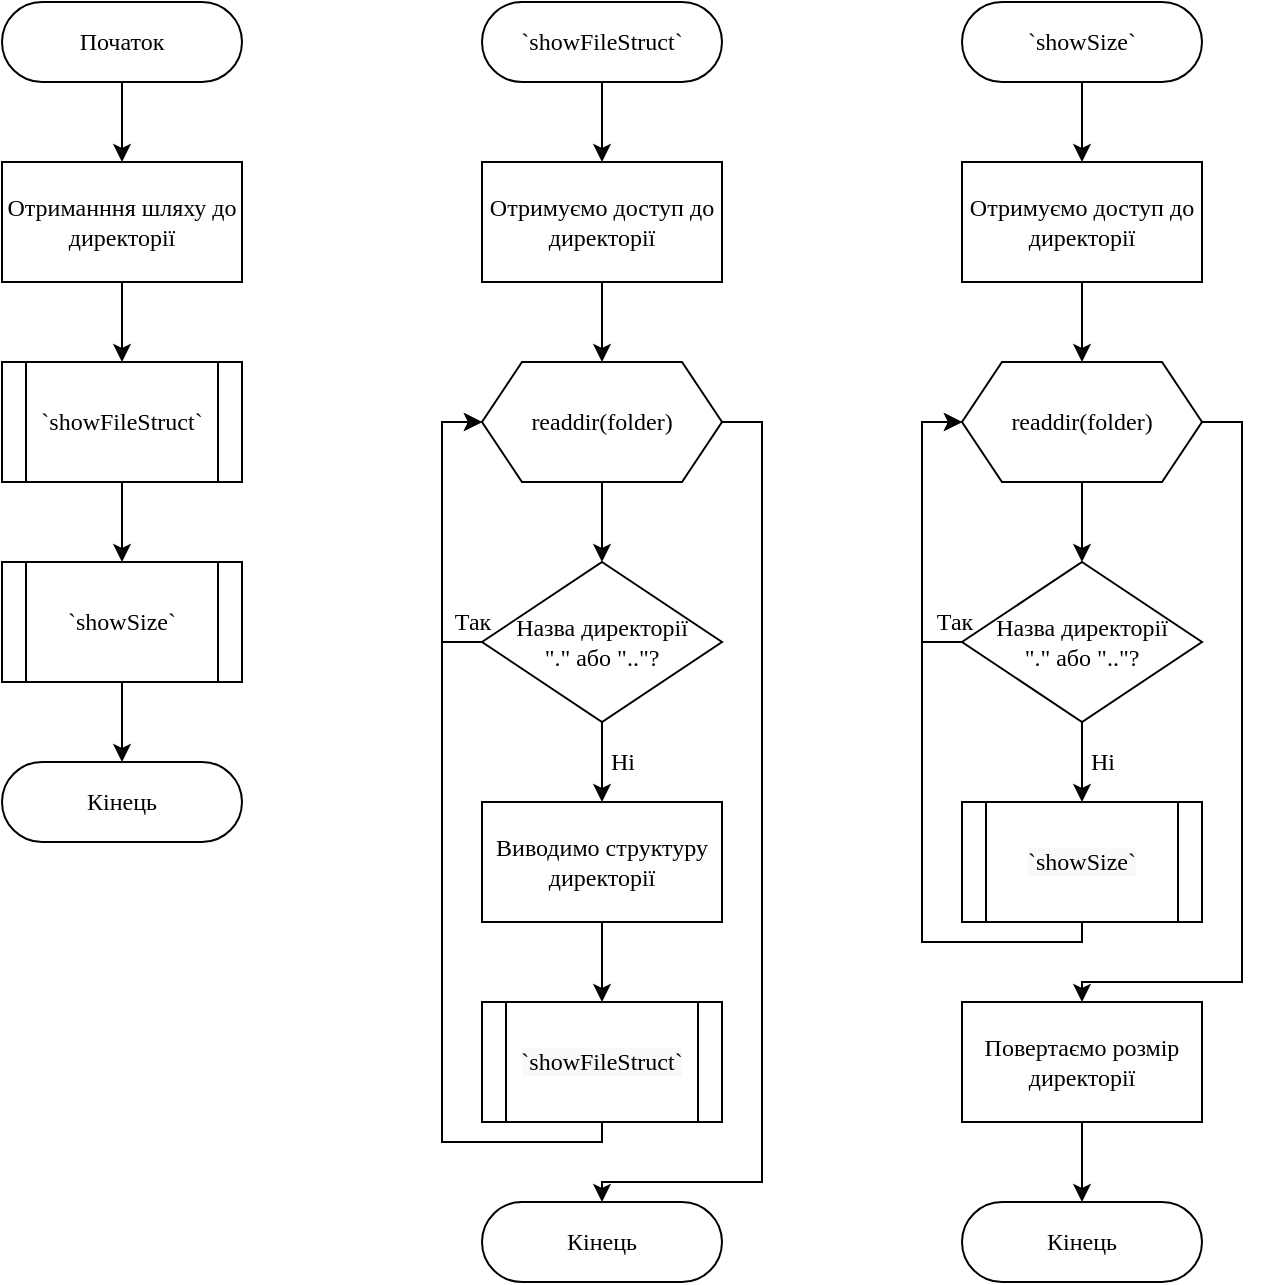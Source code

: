 <mxfile version="14.4.3" type="device"><diagram id="C5RBs43oDa-KdzZeNtuy" name="Page-1"><mxGraphModel dx="383" dy="711" grid="1" gridSize="10" guides="1" tooltips="1" connect="1" arrows="1" fold="1" page="1" pageScale="1" pageWidth="827" pageHeight="1169" math="0" shadow="0"><root><mxCell id="WIyWlLk6GJQsqaUBKTNV-0"/><mxCell id="WIyWlLk6GJQsqaUBKTNV-1" parent="WIyWlLk6GJQsqaUBKTNV-0"/><mxCell id="ircr69fYHfESMOxD9btS-7" style="edgeStyle=orthogonalEdgeStyle;rounded=0;orthogonalLoop=1;jettySize=auto;html=1;exitX=0.5;exitY=1;exitDx=0;exitDy=0;entryX=0.5;entryY=0;entryDx=0;entryDy=0;fontFamily=Times New Roman;fontSize=12;labelBackgroundColor=none;" edge="1" parent="WIyWlLk6GJQsqaUBKTNV-1" source="ircr69fYHfESMOxD9btS-0" target="ircr69fYHfESMOxD9btS-3"><mxGeometry relative="1" as="geometry"/></mxCell><mxCell id="ircr69fYHfESMOxD9btS-0" value="Початок" style="rounded=1;whiteSpace=wrap;html=1;arcSize=50;fontFamily=Times New Roman;fontSize=12;labelBackgroundColor=none;" vertex="1" parent="WIyWlLk6GJQsqaUBKTNV-1"><mxGeometry x="80" y="40" width="120" height="40" as="geometry"/></mxCell><mxCell id="ircr69fYHfESMOxD9btS-29" value="" style="edgeStyle=orthogonalEdgeStyle;rounded=0;orthogonalLoop=1;jettySize=auto;html=1;labelBackgroundColor=none;fontFamily=Times New Roman;fontSize=12;fontColor=#000000;" edge="1" parent="WIyWlLk6GJQsqaUBKTNV-1" source="ircr69fYHfESMOxD9btS-1" target="ircr69fYHfESMOxD9btS-11"><mxGeometry relative="1" as="geometry"/></mxCell><mxCell id="ircr69fYHfESMOxD9btS-1" value="&lt;span style=&quot;font-family: &amp;#34;times new roman&amp;#34;&quot;&gt;`&lt;/span&gt;&lt;span style=&quot;font-family: &amp;#34;times new roman&amp;#34;&quot;&gt;showFileStruct`&lt;/span&gt;" style="rounded=1;whiteSpace=wrap;html=1;arcSize=50;" vertex="1" parent="WIyWlLk6GJQsqaUBKTNV-1"><mxGeometry x="320" y="40" width="120" height="40" as="geometry"/></mxCell><mxCell id="ircr69fYHfESMOxD9btS-40" value="" style="edgeStyle=orthogonalEdgeStyle;rounded=0;orthogonalLoop=1;jettySize=auto;html=1;labelBackgroundColor=none;fontFamily=Times New Roman;fontSize=12;fontColor=#000000;" edge="1" parent="WIyWlLk6GJQsqaUBKTNV-1" source="ircr69fYHfESMOxD9btS-2" target="ircr69fYHfESMOxD9btS-24"><mxGeometry relative="1" as="geometry"/></mxCell><mxCell id="ircr69fYHfESMOxD9btS-2" value="&lt;span style=&quot;font-family: &amp;#34;times new roman&amp;#34;&quot;&gt;`&lt;/span&gt;&lt;span style=&quot;font-family: &amp;#34;times new roman&amp;#34;&quot;&gt;showSize`&lt;/span&gt;" style="rounded=1;whiteSpace=wrap;html=1;arcSize=50;" vertex="1" parent="WIyWlLk6GJQsqaUBKTNV-1"><mxGeometry x="560" y="40" width="120" height="40" as="geometry"/></mxCell><mxCell id="ircr69fYHfESMOxD9btS-8" value="" style="edgeStyle=orthogonalEdgeStyle;rounded=0;orthogonalLoop=1;jettySize=auto;html=1;fontFamily=Times New Roman;fontSize=12;labelBackgroundColor=none;" edge="1" parent="WIyWlLk6GJQsqaUBKTNV-1" source="ircr69fYHfESMOxD9btS-3" target="ircr69fYHfESMOxD9btS-4"><mxGeometry relative="1" as="geometry"/></mxCell><mxCell id="ircr69fYHfESMOxD9btS-3" value="Отриманння шляху до директорії" style="rounded=0;whiteSpace=wrap;html=1;fontFamily=Times New Roman;fontSize=12;labelBackgroundColor=none;" vertex="1" parent="WIyWlLk6GJQsqaUBKTNV-1"><mxGeometry x="80" y="120" width="120" height="60" as="geometry"/></mxCell><mxCell id="ircr69fYHfESMOxD9btS-9" value="" style="edgeStyle=orthogonalEdgeStyle;rounded=0;orthogonalLoop=1;jettySize=auto;html=1;fontFamily=Times New Roman;fontSize=12;labelBackgroundColor=none;" edge="1" parent="WIyWlLk6GJQsqaUBKTNV-1" source="ircr69fYHfESMOxD9btS-4" target="ircr69fYHfESMOxD9btS-5"><mxGeometry relative="1" as="geometry"/></mxCell><mxCell id="ircr69fYHfESMOxD9btS-4" value="`&lt;span style=&quot;font-size: 12px;&quot;&gt;showFileStruct`&lt;/span&gt;" style="shape=process;whiteSpace=wrap;html=1;backgroundOutline=1;fontFamily=Times New Roman;fontSize=12;labelBackgroundColor=none;" vertex="1" parent="WIyWlLk6GJQsqaUBKTNV-1"><mxGeometry x="80" y="220" width="120" height="60" as="geometry"/></mxCell><mxCell id="ircr69fYHfESMOxD9btS-10" value="" style="edgeStyle=orthogonalEdgeStyle;rounded=0;orthogonalLoop=1;jettySize=auto;html=1;fontFamily=Times New Roman;fontSize=12;labelBackgroundColor=none;" edge="1" parent="WIyWlLk6GJQsqaUBKTNV-1" source="ircr69fYHfESMOxD9btS-5" target="ircr69fYHfESMOxD9btS-6"><mxGeometry relative="1" as="geometry"/></mxCell><mxCell id="ircr69fYHfESMOxD9btS-5" value="`&lt;span style=&quot;font-size: 12px;&quot;&gt;showSize`&lt;/span&gt;" style="shape=process;whiteSpace=wrap;html=1;backgroundOutline=1;fontFamily=Times New Roman;fontSize=12;labelBackgroundColor=none;" vertex="1" parent="WIyWlLk6GJQsqaUBKTNV-1"><mxGeometry x="80" y="320" width="120" height="60" as="geometry"/></mxCell><mxCell id="ircr69fYHfESMOxD9btS-6" value="Кінець" style="rounded=1;whiteSpace=wrap;html=1;arcSize=50;fontFamily=Times New Roman;fontSize=12;labelBackgroundColor=none;" vertex="1" parent="WIyWlLk6GJQsqaUBKTNV-1"><mxGeometry x="80" y="420" width="120" height="40" as="geometry"/></mxCell><mxCell id="ircr69fYHfESMOxD9btS-30" value="" style="edgeStyle=orthogonalEdgeStyle;rounded=0;orthogonalLoop=1;jettySize=auto;html=1;labelBackgroundColor=none;fontFamily=Times New Roman;fontSize=12;fontColor=#000000;" edge="1" parent="WIyWlLk6GJQsqaUBKTNV-1" source="ircr69fYHfESMOxD9btS-11" target="ircr69fYHfESMOxD9btS-13"><mxGeometry relative="1" as="geometry"/></mxCell><mxCell id="ircr69fYHfESMOxD9btS-11" value="Отримуємо доступ до директорії" style="rounded=0;whiteSpace=wrap;html=1;labelBackgroundColor=none;fontFamily=Times New Roman;fontSize=12;fontColor=#000000;" vertex="1" parent="WIyWlLk6GJQsqaUBKTNV-1"><mxGeometry x="320" y="120" width="120" height="60" as="geometry"/></mxCell><mxCell id="ircr69fYHfESMOxD9btS-31" value="" style="edgeStyle=orthogonalEdgeStyle;rounded=0;orthogonalLoop=1;jettySize=auto;html=1;labelBackgroundColor=none;fontFamily=Times New Roman;fontSize=12;fontColor=#000000;" edge="1" parent="WIyWlLk6GJQsqaUBKTNV-1" source="ircr69fYHfESMOxD9btS-13" target="ircr69fYHfESMOxD9btS-14"><mxGeometry relative="1" as="geometry"/></mxCell><mxCell id="ircr69fYHfESMOxD9btS-37" style="edgeStyle=orthogonalEdgeStyle;rounded=0;orthogonalLoop=1;jettySize=auto;html=1;exitX=1;exitY=0.5;exitDx=0;exitDy=0;entryX=0.5;entryY=0;entryDx=0;entryDy=0;labelBackgroundColor=none;fontFamily=Times New Roman;fontSize=12;fontColor=#000000;" edge="1" parent="WIyWlLk6GJQsqaUBKTNV-1" source="ircr69fYHfESMOxD9btS-13" target="ircr69fYHfESMOxD9btS-27"><mxGeometry relative="1" as="geometry"><Array as="points"><mxPoint x="460" y="250"/><mxPoint x="460" y="630"/><mxPoint x="380" y="630"/></Array></mxGeometry></mxCell><mxCell id="ircr69fYHfESMOxD9btS-13" value="readdir(folder)" style="shape=hexagon;perimeter=hexagonPerimeter2;whiteSpace=wrap;html=1;fixedSize=1;labelBackgroundColor=none;fontFamily=Times New Roman;fontSize=12;fontColor=#000000;" vertex="1" parent="WIyWlLk6GJQsqaUBKTNV-1"><mxGeometry x="320" y="220" width="120" height="60" as="geometry"/></mxCell><mxCell id="ircr69fYHfESMOxD9btS-32" value="" style="edgeStyle=orthogonalEdgeStyle;rounded=0;orthogonalLoop=1;jettySize=auto;html=1;labelBackgroundColor=none;fontFamily=Times New Roman;fontSize=12;fontColor=#000000;" edge="1" parent="WIyWlLk6GJQsqaUBKTNV-1" source="ircr69fYHfESMOxD9btS-14" target="ircr69fYHfESMOxD9btS-15"><mxGeometry relative="1" as="geometry"><Array as="points"><mxPoint x="380" y="410"/><mxPoint x="380" y="410"/></Array></mxGeometry></mxCell><mxCell id="ircr69fYHfESMOxD9btS-38" value="Ні" style="edgeLabel;html=1;align=center;verticalAlign=middle;resizable=0;points=[];fontSize=12;fontFamily=Times New Roman;fontColor=#000000;" vertex="1" connectable="0" parent="ircr69fYHfESMOxD9btS-32"><mxGeometry x="-0.753" relative="1" as="geometry"><mxPoint x="10" y="15" as="offset"/></mxGeometry></mxCell><mxCell id="ircr69fYHfESMOxD9btS-35" style="edgeStyle=orthogonalEdgeStyle;rounded=0;orthogonalLoop=1;jettySize=auto;html=1;entryX=0;entryY=0.5;entryDx=0;entryDy=0;labelBackgroundColor=none;fontFamily=Times New Roman;fontSize=12;fontColor=#000000;" edge="1" parent="WIyWlLk6GJQsqaUBKTNV-1" source="ircr69fYHfESMOxD9btS-14" target="ircr69fYHfESMOxD9btS-13"><mxGeometry relative="1" as="geometry"><Array as="points"><mxPoint x="300" y="360"/><mxPoint x="300" y="250"/></Array></mxGeometry></mxCell><mxCell id="ircr69fYHfESMOxD9btS-14" value="Назва директорії&lt;br&gt;&quot;.&quot; або &quot;..&quot;?" style="rhombus;whiteSpace=wrap;html=1;labelBackgroundColor=none;fontFamily=Times New Roman;fontSize=12;fontColor=#000000;" vertex="1" parent="WIyWlLk6GJQsqaUBKTNV-1"><mxGeometry x="320" y="320" width="120" height="80" as="geometry"/></mxCell><mxCell id="ircr69fYHfESMOxD9btS-33" value="" style="edgeStyle=orthogonalEdgeStyle;rounded=0;orthogonalLoop=1;jettySize=auto;html=1;labelBackgroundColor=none;fontFamily=Times New Roman;fontSize=12;fontColor=#000000;" edge="1" parent="WIyWlLk6GJQsqaUBKTNV-1" source="ircr69fYHfESMOxD9btS-15" target="ircr69fYHfESMOxD9btS-16"><mxGeometry relative="1" as="geometry"/></mxCell><mxCell id="ircr69fYHfESMOxD9btS-15" value="Виводимо структуру директорії" style="rounded=0;whiteSpace=wrap;html=1;labelBackgroundColor=none;fontFamily=Times New Roman;fontSize=12;fontColor=#000000;" vertex="1" parent="WIyWlLk6GJQsqaUBKTNV-1"><mxGeometry x="320" y="440" width="120" height="60" as="geometry"/></mxCell><mxCell id="ircr69fYHfESMOxD9btS-36" style="edgeStyle=orthogonalEdgeStyle;rounded=0;orthogonalLoop=1;jettySize=auto;html=1;entryX=0;entryY=0.5;entryDx=0;entryDy=0;labelBackgroundColor=none;fontFamily=Times New Roman;fontSize=12;fontColor=#000000;" edge="1" parent="WIyWlLk6GJQsqaUBKTNV-1" source="ircr69fYHfESMOxD9btS-16" target="ircr69fYHfESMOxD9btS-13"><mxGeometry relative="1" as="geometry"><Array as="points"><mxPoint x="380" y="610"/><mxPoint x="300" y="610"/><mxPoint x="300" y="250"/></Array></mxGeometry></mxCell><mxCell id="ircr69fYHfESMOxD9btS-16" value="&#10;&#10;&lt;span style=&quot;color: rgb(0, 0, 0); font-size: 12px; font-style: normal; font-weight: 400; letter-spacing: normal; text-align: center; text-indent: 0px; text-transform: none; word-spacing: 0px; background-color: rgb(248, 249, 250); font-family: &amp;quot;times new roman&amp;quot;;&quot;&gt;`&lt;/span&gt;&lt;span style=&quot;color: rgb(0, 0, 0); font-size: 12px; font-style: normal; font-weight: 400; letter-spacing: normal; text-align: center; text-indent: 0px; text-transform: none; word-spacing: 0px; background-color: rgb(248, 249, 250); font-family: &amp;quot;times new roman&amp;quot;;&quot;&gt;showFileStruct`&lt;/span&gt;&#10;&#10;" style="shape=process;whiteSpace=wrap;html=1;backgroundOutline=1;labelBackgroundColor=none;fontFamily=Times New Roman;fontSize=12;fontColor=#000000;" vertex="1" parent="WIyWlLk6GJQsqaUBKTNV-1"><mxGeometry x="320" y="540" width="120" height="60" as="geometry"/></mxCell><mxCell id="ircr69fYHfESMOxD9btS-45" style="edgeStyle=orthogonalEdgeStyle;rounded=0;orthogonalLoop=1;jettySize=auto;html=1;exitX=0.5;exitY=1;exitDx=0;exitDy=0;entryX=0;entryY=0.5;entryDx=0;entryDy=0;labelBackgroundColor=none;fontFamily=Times New Roman;fontSize=12;fontColor=#000000;" edge="1" parent="WIyWlLk6GJQsqaUBKTNV-1" source="ircr69fYHfESMOxD9btS-21" target="ircr69fYHfESMOxD9btS-25"><mxGeometry relative="1" as="geometry"><Array as="points"><mxPoint x="620" y="510"/><mxPoint x="540" y="510"/><mxPoint x="540" y="250"/></Array></mxGeometry></mxCell><mxCell id="ircr69fYHfESMOxD9btS-21" value="&#10;&#10;&lt;span style=&quot;color: rgb(0, 0, 0); font-size: 12px; font-style: normal; font-weight: 400; letter-spacing: normal; text-align: center; text-indent: 0px; text-transform: none; word-spacing: 0px; background-color: rgb(248, 249, 250); font-family: &amp;quot;times new roman&amp;quot;;&quot;&gt;`&lt;/span&gt;&lt;span style=&quot;color: rgb(0, 0, 0); font-size: 12px; font-style: normal; font-weight: 400; letter-spacing: normal; text-align: center; text-indent: 0px; text-transform: none; word-spacing: 0px; background-color: rgb(248, 249, 250); font-family: &amp;quot;times new roman&amp;quot;;&quot;&gt;showSize`&lt;/span&gt;&#10;&#10;" style="shape=process;whiteSpace=wrap;html=1;backgroundOutline=1;labelBackgroundColor=none;fontFamily=Times New Roman;fontSize=12;fontColor=#000000;" vertex="1" parent="WIyWlLk6GJQsqaUBKTNV-1"><mxGeometry x="560" y="440" width="120" height="60" as="geometry"/></mxCell><mxCell id="ircr69fYHfESMOxD9btS-44" value="" style="edgeStyle=orthogonalEdgeStyle;rounded=0;orthogonalLoop=1;jettySize=auto;html=1;labelBackgroundColor=none;fontFamily=Times New Roman;fontSize=12;fontColor=#000000;" edge="1" parent="WIyWlLk6GJQsqaUBKTNV-1" source="ircr69fYHfESMOxD9btS-22" target="ircr69fYHfESMOxD9btS-28"><mxGeometry relative="1" as="geometry"/></mxCell><mxCell id="ircr69fYHfESMOxD9btS-22" value="Повертаємо розмір директорії" style="rounded=0;whiteSpace=wrap;html=1;labelBackgroundColor=none;fontFamily=Times New Roman;fontSize=12;fontColor=#000000;" vertex="1" parent="WIyWlLk6GJQsqaUBKTNV-1"><mxGeometry x="560" y="540" width="120" height="60" as="geometry"/></mxCell><mxCell id="ircr69fYHfESMOxD9btS-41" value="" style="edgeStyle=orthogonalEdgeStyle;rounded=0;orthogonalLoop=1;jettySize=auto;html=1;labelBackgroundColor=none;fontFamily=Times New Roman;fontSize=12;fontColor=#000000;" edge="1" parent="WIyWlLk6GJQsqaUBKTNV-1" source="ircr69fYHfESMOxD9btS-24" target="ircr69fYHfESMOxD9btS-25"><mxGeometry relative="1" as="geometry"/></mxCell><mxCell id="ircr69fYHfESMOxD9btS-24" value="Отримуємо доступ до директорії" style="rounded=0;whiteSpace=wrap;html=1;labelBackgroundColor=none;fontFamily=Times New Roman;fontSize=12;fontColor=#000000;" vertex="1" parent="WIyWlLk6GJQsqaUBKTNV-1"><mxGeometry x="560" y="120" width="120" height="60" as="geometry"/></mxCell><mxCell id="ircr69fYHfESMOxD9btS-42" value="" style="edgeStyle=orthogonalEdgeStyle;rounded=0;orthogonalLoop=1;jettySize=auto;html=1;labelBackgroundColor=none;fontFamily=Times New Roman;fontSize=12;fontColor=#000000;" edge="1" parent="WIyWlLk6GJQsqaUBKTNV-1" source="ircr69fYHfESMOxD9btS-25" target="ircr69fYHfESMOxD9btS-26"><mxGeometry relative="1" as="geometry"/></mxCell><mxCell id="ircr69fYHfESMOxD9btS-46" style="edgeStyle=orthogonalEdgeStyle;rounded=0;orthogonalLoop=1;jettySize=auto;html=1;exitX=1;exitY=0.5;exitDx=0;exitDy=0;labelBackgroundColor=none;fontFamily=Times New Roman;fontSize=12;fontColor=#000000;" edge="1" parent="WIyWlLk6GJQsqaUBKTNV-1" source="ircr69fYHfESMOxD9btS-25" target="ircr69fYHfESMOxD9btS-22"><mxGeometry relative="1" as="geometry"><Array as="points"><mxPoint x="700" y="250"/><mxPoint x="700" y="530"/><mxPoint x="620" y="530"/></Array></mxGeometry></mxCell><mxCell id="ircr69fYHfESMOxD9btS-25" value="readdir(folder)" style="shape=hexagon;perimeter=hexagonPerimeter2;whiteSpace=wrap;html=1;fixedSize=1;labelBackgroundColor=none;fontFamily=Times New Roman;fontSize=12;fontColor=#000000;" vertex="1" parent="WIyWlLk6GJQsqaUBKTNV-1"><mxGeometry x="560" y="220" width="120" height="60" as="geometry"/></mxCell><mxCell id="ircr69fYHfESMOxD9btS-43" value="" style="edgeStyle=orthogonalEdgeStyle;rounded=0;orthogonalLoop=1;jettySize=auto;html=1;labelBackgroundColor=none;fontFamily=Times New Roman;fontSize=12;fontColor=#000000;exitX=0.5;exitY=1;exitDx=0;exitDy=0;exitPerimeter=0;" edge="1" parent="WIyWlLk6GJQsqaUBKTNV-1" source="ircr69fYHfESMOxD9btS-26" target="ircr69fYHfESMOxD9btS-21"><mxGeometry relative="1" as="geometry"/></mxCell><mxCell id="ircr69fYHfESMOxD9btS-48" value="Ні" style="edgeLabel;html=1;align=center;verticalAlign=middle;resizable=0;points=[];fontSize=12;fontFamily=Times New Roman;fontColor=#000000;" vertex="1" connectable="0" parent="ircr69fYHfESMOxD9btS-43"><mxGeometry x="-0.642" y="1" relative="1" as="geometry"><mxPoint x="9" y="12.78" as="offset"/></mxGeometry></mxCell><mxCell id="ircr69fYHfESMOxD9btS-47" style="edgeStyle=orthogonalEdgeStyle;rounded=0;orthogonalLoop=1;jettySize=auto;html=1;entryX=0;entryY=0.5;entryDx=0;entryDy=0;labelBackgroundColor=none;fontFamily=Times New Roman;fontSize=12;fontColor=#000000;" edge="1" parent="WIyWlLk6GJQsqaUBKTNV-1" source="ircr69fYHfESMOxD9btS-26" target="ircr69fYHfESMOxD9btS-25"><mxGeometry relative="1" as="geometry"><Array as="points"><mxPoint x="540" y="360"/><mxPoint x="540" y="250"/></Array></mxGeometry></mxCell><mxCell id="ircr69fYHfESMOxD9btS-49" value="Так" style="edgeLabel;html=1;align=center;verticalAlign=middle;resizable=0;points=[];fontSize=12;fontFamily=Times New Roman;fontColor=#000000;" vertex="1" connectable="0" parent="ircr69fYHfESMOxD9btS-47"><mxGeometry x="-0.938" y="-1" relative="1" as="geometry"><mxPoint y="-9" as="offset"/></mxGeometry></mxCell><mxCell id="ircr69fYHfESMOxD9btS-26" value="Назва директорії&lt;br&gt;&quot;.&quot; або &quot;..&quot;?" style="rhombus;whiteSpace=wrap;html=1;labelBackgroundColor=none;fontFamily=Times New Roman;fontSize=12;fontColor=#000000;" vertex="1" parent="WIyWlLk6GJQsqaUBKTNV-1"><mxGeometry x="560" y="320" width="120" height="80" as="geometry"/></mxCell><mxCell id="ircr69fYHfESMOxD9btS-27" value="Кінець" style="rounded=1;whiteSpace=wrap;html=1;arcSize=50;fontFamily=Times New Roman;fontSize=12;labelBackgroundColor=none;" vertex="1" parent="WIyWlLk6GJQsqaUBKTNV-1"><mxGeometry x="320" y="640" width="120" height="40" as="geometry"/></mxCell><mxCell id="ircr69fYHfESMOxD9btS-28" value="Кінець" style="rounded=1;whiteSpace=wrap;html=1;arcSize=50;fontFamily=Times New Roman;fontSize=12;labelBackgroundColor=none;" vertex="1" parent="WIyWlLk6GJQsqaUBKTNV-1"><mxGeometry x="560" y="640" width="120" height="40" as="geometry"/></mxCell><mxCell id="ircr69fYHfESMOxD9btS-39" value="Так" style="text;html=1;align=center;verticalAlign=middle;resizable=0;points=[];autosize=1;fontSize=12;fontFamily=Times New Roman;fontColor=#000000;" vertex="1" parent="WIyWlLk6GJQsqaUBKTNV-1"><mxGeometry x="300" y="340" width="30" height="20" as="geometry"/></mxCell></root></mxGraphModel></diagram></mxfile>